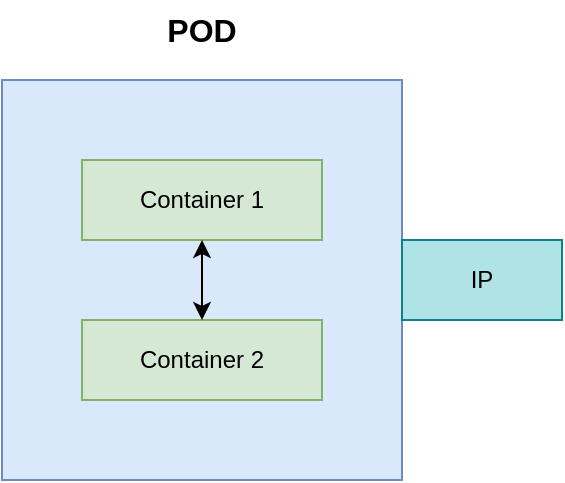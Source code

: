 <mxfile version="20.1.1" type="device"><diagram id="NOVQ_67QEBPDp56CpfQ1" name="Page-1"><mxGraphModel dx="782" dy="436" grid="1" gridSize="10" guides="1" tooltips="1" connect="1" arrows="1" fold="1" page="1" pageScale="1" pageWidth="850" pageHeight="1100" math="0" shadow="0"><root><mxCell id="0"/><mxCell id="1" parent="0"/><mxCell id="XvTacHpb5njZfMxpn_az-1" value="" style="whiteSpace=wrap;html=1;aspect=fixed;fillColor=#dae8fc;strokeColor=#6c8ebf;" vertex="1" parent="1"><mxGeometry x="240" y="80" width="200" height="200" as="geometry"/></mxCell><mxCell id="XvTacHpb5njZfMxpn_az-2" value="Container 1" style="rounded=0;whiteSpace=wrap;html=1;fillColor=#d5e8d4;strokeColor=#82b366;" vertex="1" parent="1"><mxGeometry x="280" y="120" width="120" height="40" as="geometry"/></mxCell><mxCell id="XvTacHpb5njZfMxpn_az-3" value="Container 2" style="rounded=0;whiteSpace=wrap;html=1;fillColor=#d5e8d4;strokeColor=#82b366;" vertex="1" parent="1"><mxGeometry x="280" y="200" width="120" height="40" as="geometry"/></mxCell><mxCell id="XvTacHpb5njZfMxpn_az-5" value="IP" style="rounded=0;whiteSpace=wrap;html=1;fillColor=#b0e3e6;strokeColor=#0e8088;" vertex="1" parent="1"><mxGeometry x="440" y="160" width="80" height="40" as="geometry"/></mxCell><mxCell id="XvTacHpb5njZfMxpn_az-6" value="" style="endArrow=classic;startArrow=classic;html=1;rounded=0;exitX=0.5;exitY=1;exitDx=0;exitDy=0;" edge="1" parent="1" source="XvTacHpb5njZfMxpn_az-2" target="XvTacHpb5njZfMxpn_az-3"><mxGeometry width="50" height="50" relative="1" as="geometry"><mxPoint x="380" y="250" as="sourcePoint"/><mxPoint x="430" y="200" as="targetPoint"/></mxGeometry></mxCell><mxCell id="XvTacHpb5njZfMxpn_az-7" value="&lt;b&gt;&lt;font style=&quot;font-size: 16px;&quot;&gt;POD&lt;/font&gt;&lt;/b&gt;" style="text;html=1;strokeColor=none;fillColor=none;align=center;verticalAlign=middle;whiteSpace=wrap;rounded=0;" vertex="1" parent="1"><mxGeometry x="310" y="40" width="60" height="30" as="geometry"/></mxCell><mxCell id="XvTacHpb5njZfMxpn_az-8" style="edgeStyle=orthogonalEdgeStyle;rounded=0;orthogonalLoop=1;jettySize=auto;html=1;exitX=0.5;exitY=1;exitDx=0;exitDy=0;" edge="1" parent="1" source="XvTacHpb5njZfMxpn_az-7" target="XvTacHpb5njZfMxpn_az-7"><mxGeometry relative="1" as="geometry"/></mxCell></root></mxGraphModel></diagram></mxfile>